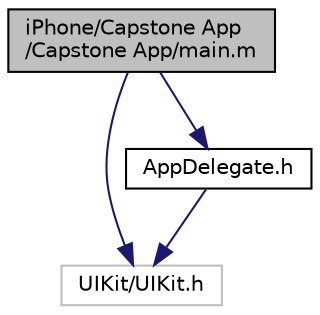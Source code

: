 digraph "iPhone/Capstone App/Capstone App/main.m"
{
  edge [fontname="Helvetica",fontsize="10",labelfontname="Helvetica",labelfontsize="10"];
  node [fontname="Helvetica",fontsize="10",shape=record];
  Node1 [label="iPhone/Capstone App\l/Capstone App/main.m",height=0.2,width=0.4,color="black", fillcolor="grey75", style="filled" fontcolor="black"];
  Node1 -> Node2 [color="midnightblue",fontsize="10",style="solid"];
  Node2 [label="UIKit/UIKit.h",height=0.2,width=0.4,color="grey75", fillcolor="white", style="filled"];
  Node1 -> Node3 [color="midnightblue",fontsize="10",style="solid"];
  Node3 [label="AppDelegate.h",height=0.2,width=0.4,color="black", fillcolor="white", style="filled",URL="$_capstone_01_app_2_capstone_01_app_2_app_delegate_8h.html"];
  Node3 -> Node2 [color="midnightblue",fontsize="10",style="solid"];
}
